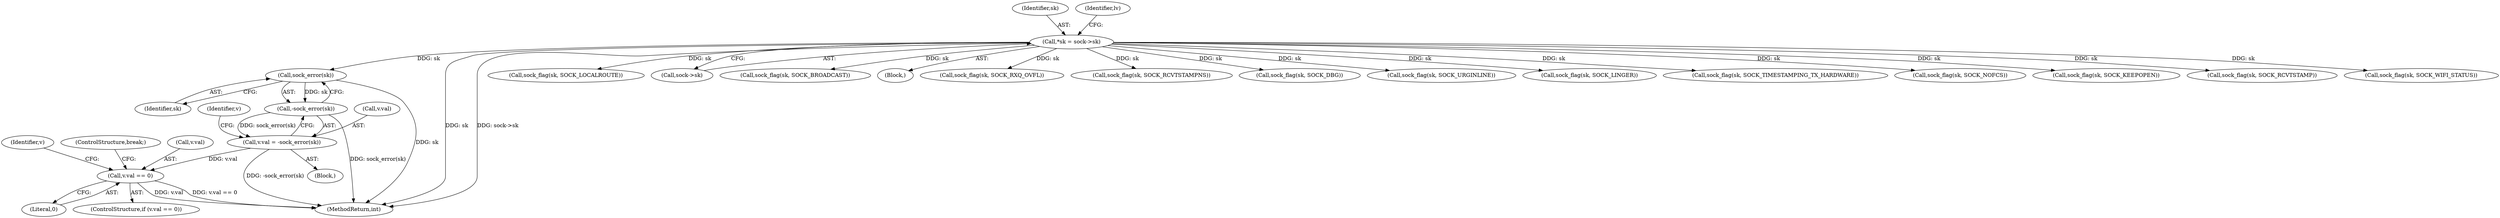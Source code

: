 digraph "0_linux_82981930125abfd39d7c8378a9cfdf5e1be2002b@pointer" {
"1000244" [label="(Call,sock_error(sk))"];
"1000109" [label="(Call,*sk = sock->sk)"];
"1000243" [label="(Call,-sock_error(sk))"];
"1000239" [label="(Call,v.val = -sock_error(sk))"];
"1000247" [label="(Call,v.val == 0)"];
"1000251" [label="(Literal,0)"];
"1000240" [label="(Call,v.val)"];
"1000246" [label="(ControlStructure,if (v.val == 0))"];
"1000249" [label="(Identifier,v)"];
"1000158" [label="(Call,sock_flag(sk, SOCK_LOCALROUTE))"];
"1000245" [label="(Identifier,sk)"];
"1000243" [label="(Call,-sock_error(sk))"];
"1000111" [label="(Call,sock->sk)"];
"1000169" [label="(Call,sock_flag(sk, SOCK_BROADCAST))"];
"1000248" [label="(Call,v.val)"];
"1000247" [label="(Call,v.val == 0)"];
"1000109" [label="(Call,*sk = sock->sk)"];
"1000107" [label="(Block,)"];
"1000143" [label="(Block,)"];
"1000254" [label="(Identifier,v)"];
"1000669" [label="(Call,sock_flag(sk, SOCK_RXQ_OVFL))"];
"1000345" [label="(Call,sock_flag(sk, SOCK_RCVTSTAMPNS))"];
"1000262" [label="(ControlStructure,break;)"];
"1000239" [label="(Call,v.val = -sock_error(sk))"];
"1000149" [label="(Call,sock_flag(sk, SOCK_DBG))"];
"1000110" [label="(Identifier,sk)"];
"1000270" [label="(Call,sock_flag(sk, SOCK_URGINLINE))"];
"1000307" [label="(Call,sock_flag(sk, SOCK_LINGER))"];
"1000356" [label="(Call,sock_flag(sk, SOCK_TIMESTAMPING_TX_HARDWARE))"];
"1000710" [label="(Call,sock_flag(sk, SOCK_NOFCS))"];
"1000244" [label="(Call,sock_error(sk))"];
"1000207" [label="(Call,sock_flag(sk, SOCK_KEEPOPEN))"];
"1000332" [label="(Call,sock_flag(sk, SOCK_RCVTSTAMP))"];
"1000744" [label="(MethodReturn,int)"];
"1000117" [label="(Identifier,lv)"];
"1000680" [label="(Call,sock_flag(sk, SOCK_WIFI_STATUS))"];
"1000244" -> "1000243"  [label="AST: "];
"1000244" -> "1000245"  [label="CFG: "];
"1000245" -> "1000244"  [label="AST: "];
"1000243" -> "1000244"  [label="CFG: "];
"1000244" -> "1000744"  [label="DDG: sk"];
"1000244" -> "1000243"  [label="DDG: sk"];
"1000109" -> "1000244"  [label="DDG: sk"];
"1000109" -> "1000107"  [label="AST: "];
"1000109" -> "1000111"  [label="CFG: "];
"1000110" -> "1000109"  [label="AST: "];
"1000111" -> "1000109"  [label="AST: "];
"1000117" -> "1000109"  [label="CFG: "];
"1000109" -> "1000744"  [label="DDG: sk"];
"1000109" -> "1000744"  [label="DDG: sock->sk"];
"1000109" -> "1000149"  [label="DDG: sk"];
"1000109" -> "1000158"  [label="DDG: sk"];
"1000109" -> "1000169"  [label="DDG: sk"];
"1000109" -> "1000207"  [label="DDG: sk"];
"1000109" -> "1000270"  [label="DDG: sk"];
"1000109" -> "1000307"  [label="DDG: sk"];
"1000109" -> "1000332"  [label="DDG: sk"];
"1000109" -> "1000345"  [label="DDG: sk"];
"1000109" -> "1000356"  [label="DDG: sk"];
"1000109" -> "1000669"  [label="DDG: sk"];
"1000109" -> "1000680"  [label="DDG: sk"];
"1000109" -> "1000710"  [label="DDG: sk"];
"1000243" -> "1000239"  [label="AST: "];
"1000239" -> "1000243"  [label="CFG: "];
"1000243" -> "1000744"  [label="DDG: sock_error(sk)"];
"1000243" -> "1000239"  [label="DDG: sock_error(sk)"];
"1000239" -> "1000143"  [label="AST: "];
"1000240" -> "1000239"  [label="AST: "];
"1000249" -> "1000239"  [label="CFG: "];
"1000239" -> "1000744"  [label="DDG: -sock_error(sk)"];
"1000239" -> "1000247"  [label="DDG: v.val"];
"1000247" -> "1000246"  [label="AST: "];
"1000247" -> "1000251"  [label="CFG: "];
"1000248" -> "1000247"  [label="AST: "];
"1000251" -> "1000247"  [label="AST: "];
"1000254" -> "1000247"  [label="CFG: "];
"1000262" -> "1000247"  [label="CFG: "];
"1000247" -> "1000744"  [label="DDG: v.val"];
"1000247" -> "1000744"  [label="DDG: v.val == 0"];
}
